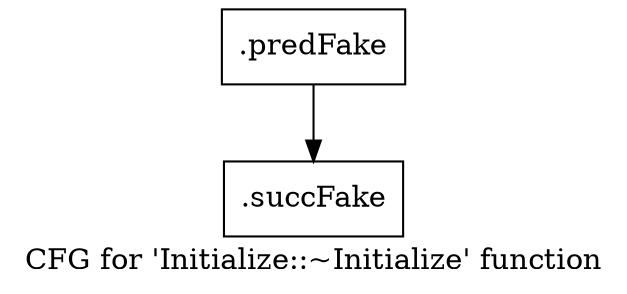 digraph "CFG for 'Initialize::~Initialize' function" {
	label="CFG for 'Initialize::~Initialize' function";

	Node0x5299430 [shape=record,filename="",linenumber="",label="{.predFake}"];
	Node0x5299430 -> Node0x52af650[ callList="" memoryops="" filename="../../../../src/initializer.h" execusionnum="1"];
	Node0x52af650 [shape=record,filename="../../../../src/initializer.h",linenumber="9",label="{.succFake}"];
}
